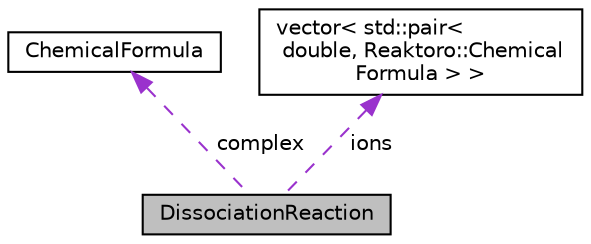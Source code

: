 digraph "DissociationReaction"
{
 // INTERACTIVE_SVG=YES
 // LATEX_PDF_SIZE
  bgcolor="transparent";
  edge [fontname="Helvetica",fontsize="10",labelfontname="Helvetica",labelfontsize="10"];
  node [fontname="Helvetica",fontsize="10",shape=record];
  Node1 [label="DissociationReaction",height=0.2,width=0.4,color="black", fillcolor="grey75", style="filled", fontcolor="black",tooltip="A type used to represent a dissociation reaction of a neutral substance into ions."];
  Node2 -> Node1 [dir="back",color="darkorchid3",fontsize="10",style="dashed",label=" complex" ,fontname="Helvetica"];
  Node2 [label="ChemicalFormula",height=0.2,width=0.4,color="black",URL="$class_reaktoro_1_1_chemical_formula.html",tooltip="A type used to represent the chemical formula of a chemical species."];
  Node3 -> Node1 [dir="back",color="darkorchid3",fontsize="10",style="dashed",label=" ions" ,fontname="Helvetica"];
  Node3 [label="vector\< std::pair\<\l double, Reaktoro::Chemical\lFormula \> \>",height=0.2,width=0.4,color="black",tooltip=" "];
}
